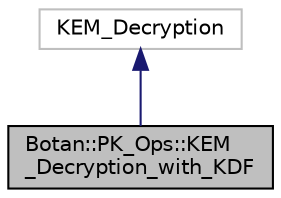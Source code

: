 digraph "Botan::PK_Ops::KEM_Decryption_with_KDF"
{
  edge [fontname="Helvetica",fontsize="10",labelfontname="Helvetica",labelfontsize="10"];
  node [fontname="Helvetica",fontsize="10",shape=record];
  Node2 [label="Botan::PK_Ops::KEM\l_Decryption_with_KDF",height=0.2,width=0.4,color="black", fillcolor="grey75", style="filled", fontcolor="black"];
  Node3 -> Node2 [dir="back",color="midnightblue",fontsize="10",style="solid",fontname="Helvetica"];
  Node3 [label="KEM_Decryption",height=0.2,width=0.4,color="grey75", fillcolor="white", style="filled"];
}

